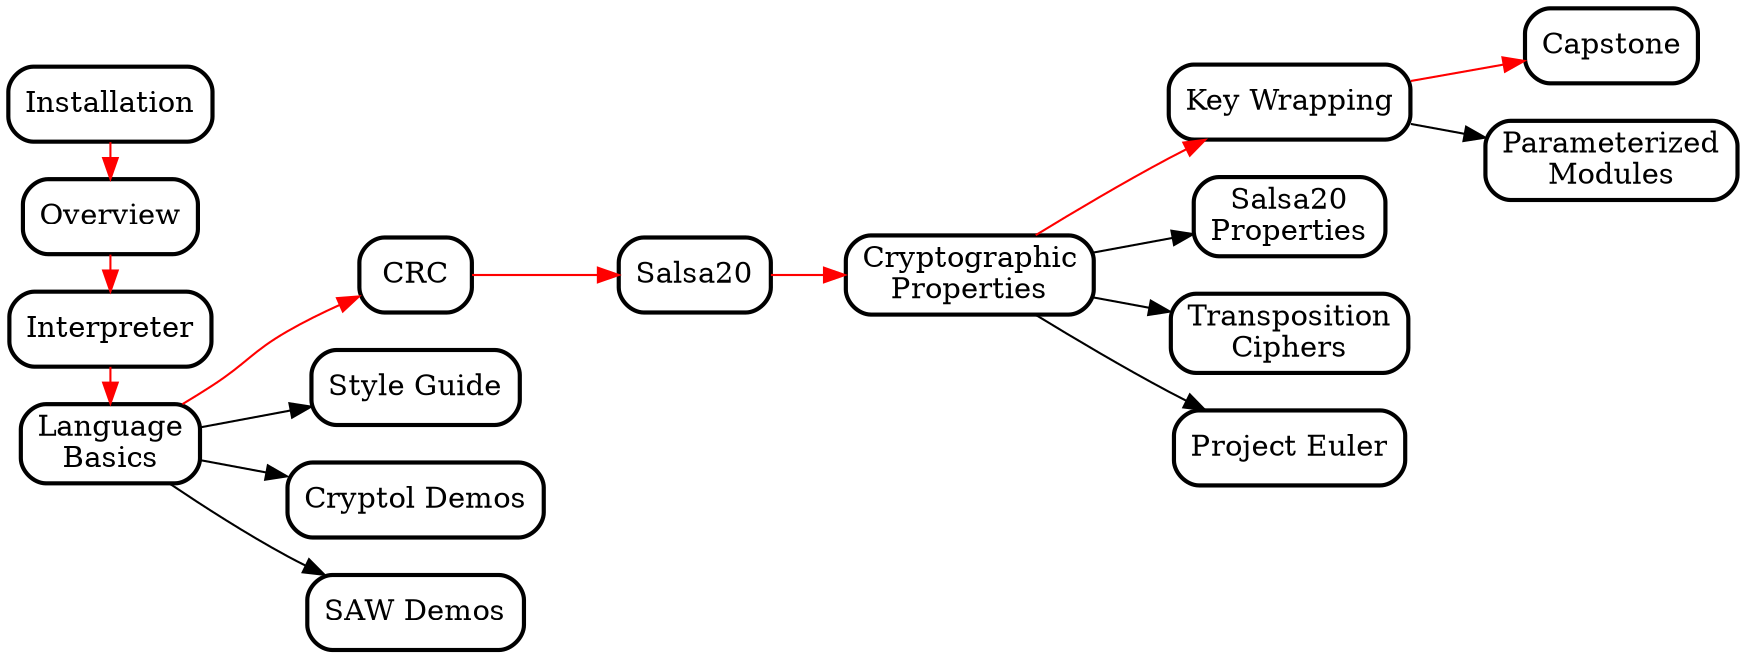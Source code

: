 digraph  {
  //splines = ortho;
  //concentrate = true;

  rankdir="LR";

  node [shape="box", style="rounded,filled", fillcolor="white", penwidth = 2];
  edge [penwidth = 1];

  // URLs by node
  // recommended
  
  Installation               [URL="https://github.com/weaversa/cryptol-course/tree/L4y3rC4k3/INSTALL.md"];
  Overview                   [URL="https://github.com/weaversa/cryptol-course/tree/L4y3rC4k3/labs/Overview/Overview.md"];
  Interpreter                [URL="https://github.com/weaversa/cryptol-course/tree/L4y3rC4k3/labs/Interpreter/Interpreter.md"];
  LanguageBasics             [URL="https://github.com/weaversa/cryptol-course/tree/L4y3rC4k3/labs/Language/Basics.md"];
  CRC                        [URL="https://github.com/weaversa/cryptol-course/tree/L4y3rC4k3/labs/CRC/CRC.md"];
  Salsa20                    [URL="https://github.com/weaversa/cryptol-course/tree/L4y3rC4k3/labs/Salsa20/Salsa20.md"];
  CryptographicProperties    [URL="https://github.com/weaversa/cryptol-course/tree/L4y3rC4k3/labs/CryptoProofs/CryptoProofs.md"];
  KeyWrapping                [URL="https://github.com/weaversa/cryptol-course/tree/L4y3rC4k3/labs/KeyWrapping/KeyWrapping.md"];
  Capstone                   [URL="https://github.com/weaversa/cryptol-course/tree/L4y3rC4k3/labs/LoremIpsum/LoremIpsum.md"];

  // branch nodes
  node [fillcolor="white"];
  
  StyleGuide                 [URL="https://github.com/weaversa/cryptol-course/tree/L4y3rC4k3/cryptol-style.md"];
  CryptolDemos               [URL="https://github.com/weaversa/cryptol-course/tree/L4y3rC4k3/labs/Demos/Cryptol/Demos.md"];
  SAWDemos                   [URL="https://github.com/weaversa/cryptol-course/tree/L4y3rC4k3/labs/Demos/SAW/Demos.md"];
  Salsa20Properties          [URL="https://github.com/weaversa/cryptol-course/tree/L4y3rC4k3/labs/Salsa20/Salsa20Props.md"];
  TranspositionCiphers       [URL="https://github.com/weaversa/cryptol-course/tree/L4y3rC4k3/labs/Transposition/Contents.md"];
  ProjectEuler               [URL="https://github.com/weaversa/cryptol-course/tree/L4y3rC4k3/labs/ProjectEuler/ProjectEuler.md"];
  ParameterizedModules       [URL="https://github.com/weaversa/cryptol-course/tree/L4y3rC4k3/labs/SimonSpeck/SimonSpeck.md"];

  // newline/space labels
  
  LanguageBasics             [label = "Language\nBasics"]
  CryptographicProperties    [label = "Cryptographic\nProperties"]
  KeyWrapping                [label = "Key Wrapping"]
  CryptolDemos               [label = "Cryptol Demos"]
  SAWDemos                   [label = "SAW Demos"]
  TranspositionCiphers       [label = "Transposition\nCiphers"]
  ParameterizedModules       [label = "Parameterized\nModules"]
  Salsa20Properties          [label = "Salsa20\nProperties"]
  StyleGuide                 [label = "Style Guide"]
  ProjectEuler               [label = "Project Euler"]

  // recommended flow
  edge [color=red];
  
  Installation -> Overview;
  Overview -> Interpreter;
  Interpreter -> LanguageBasics;
  LanguageBasics -> CRC;
  CRC -> Salsa20;
  Salsa20 -> CryptographicProperties;
  CryptographicProperties -> KeyWrapping;
  KeyWrapping -> Capstone;

  // branches
  edge [color=black];
  
  LanguageBasics -> StyleGuide;
  LanguageBasics -> CryptolDemos;
  LanguageBasics -> SAWDemos;
  CryptographicProperties -> Salsa20Properties;
  CryptographicProperties -> TranspositionCiphers;
  CryptographicProperties -> ProjectEuler;
  KeyWrapping -> ParameterizedModules;

  // ranks

  {
    // Intro
    rank = same;
    Installation;
    Overview;
    Interpreter;
    LanguageBasics;
  }

  {
    // Language Basics
    rank = same;
    CRC;
    StyleGuide;
    CryptolDemos;
    SAWDemos;
  }

  {
    // Cryptographic Properties
    rank = same;
    KeyWrapping;
    Salsa20Properties;
    TranspositionCiphers;
    ProjectEuler;
  }

  {
    // Key Wrapping
    rank = same;
    Capstone;
    ParameterizedModules;
  }

}